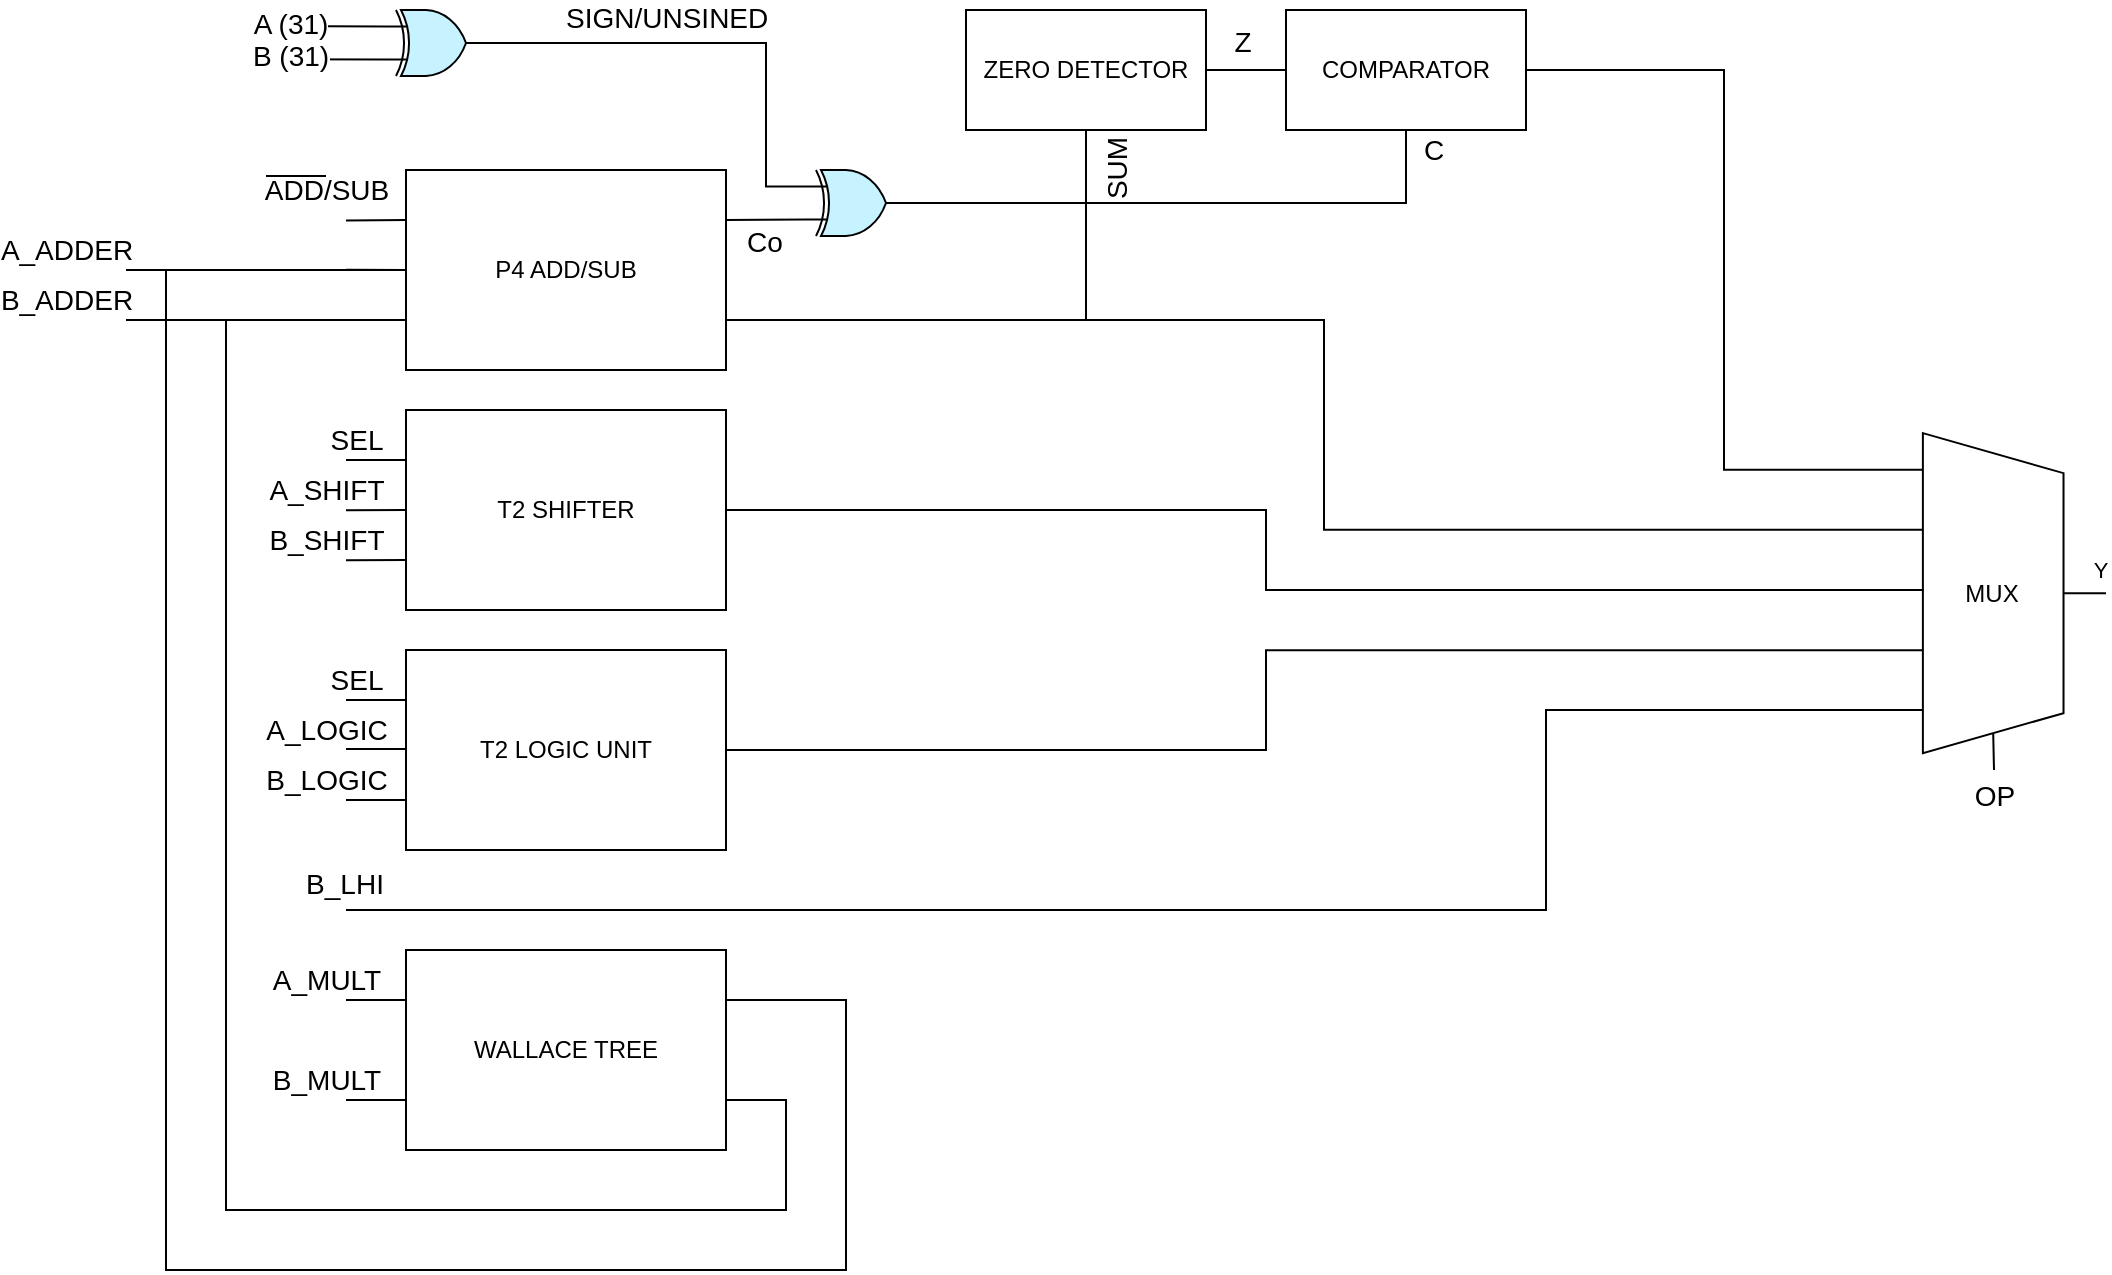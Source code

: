 <mxfile version="13.8.0" type="github">
  <diagram id="jrDMd2VkX8Fc1aG8_HDz" name="Page-1">
    <mxGraphModel dx="1577" dy="983" grid="1" gridSize="10" guides="1" tooltips="1" connect="1" arrows="1" fold="1" page="1" pageScale="1" pageWidth="850" pageHeight="1100" math="0" shadow="0">
      <root>
        <mxCell id="0" />
        <mxCell id="1" parent="0" />
        <mxCell id="ozGeXN4ysE4LUQdFKBSn-12" style="edgeStyle=orthogonalEdgeStyle;rounded=0;orthogonalLoop=1;jettySize=auto;html=1;exitX=1;exitY=0.75;exitDx=0;exitDy=0;entryX=0.5;entryY=1;entryDx=0;entryDy=0;endArrow=none;endFill=0;" parent="1" source="ozGeXN4ysE4LUQdFKBSn-1" target="ozGeXN4ysE4LUQdFKBSn-4" edge="1">
          <mxGeometry relative="1" as="geometry" />
        </mxCell>
        <mxCell id="ozGeXN4ysE4LUQdFKBSn-89" value="SUM" style="edgeLabel;html=1;align=left;verticalAlign=top;resizable=0;points=[];fontSize=14;horizontal=0;labelPosition=right;verticalLabelPosition=bottom;" parent="ozGeXN4ysE4LUQdFKBSn-12" vertex="1" connectable="0">
          <mxGeometry x="0.928" relative="1" as="geometry">
            <mxPoint y="26.55" as="offset" />
          </mxGeometry>
        </mxCell>
        <mxCell id="ozGeXN4ysE4LUQdFKBSn-39" value="" style="edgeStyle=elbowEdgeStyle;rounded=0;orthogonalLoop=1;jettySize=auto;html=1;exitX=1;exitY=0.75;exitDx=0;exitDy=0;endArrow=none;endFill=0;strokeWidth=1;jumpSize=6;entryX=0.302;entryY=1.001;entryDx=0;entryDy=0;entryPerimeter=0;" parent="1" source="ozGeXN4ysE4LUQdFKBSn-1" edge="1" target="ozGeXN4ysE4LUQdFKBSn-46">
          <mxGeometry relative="1" as="geometry">
            <mxPoint x="1050" y="460" as="targetPoint" />
          </mxGeometry>
        </mxCell>
        <mxCell id="ozGeXN4ysE4LUQdFKBSn-50" style="rounded=0;jumpSize=6;orthogonalLoop=1;jettySize=auto;html=1;exitX=1;exitY=0.25;exitDx=0;exitDy=0;entryX=0;entryY=0.75;entryDx=0;entryDy=0;entryPerimeter=0;endArrow=none;endFill=0;strokeWidth=1;" parent="1" source="ozGeXN4ysE4LUQdFKBSn-1" target="ozGeXN4ysE4LUQdFKBSn-48" edge="1">
          <mxGeometry relative="1" as="geometry" />
        </mxCell>
        <mxCell id="ozGeXN4ysE4LUQdFKBSn-91" value="Co" style="edgeLabel;html=1;align=center;verticalAlign=top;resizable=0;points=[];fontSize=14;labelPosition=center;verticalLabelPosition=bottom;" parent="ozGeXN4ysE4LUQdFKBSn-50" vertex="1" connectable="0">
          <mxGeometry x="-0.09" y="4" relative="1" as="geometry">
            <mxPoint x="1" as="offset" />
          </mxGeometry>
        </mxCell>
        <mxCell id="ozGeXN4ysE4LUQdFKBSn-68" style="edgeStyle=none;rounded=0;jumpSize=6;orthogonalLoop=1;jettySize=auto;html=1;exitX=0;exitY=0.25;exitDx=0;exitDy=0;endArrow=none;endFill=0;strokeWidth=1;" parent="1" source="ozGeXN4ysE4LUQdFKBSn-1" edge="1">
          <mxGeometry relative="1" as="geometry">
            <mxPoint x="260" y="305.286" as="targetPoint" />
          </mxGeometry>
        </mxCell>
        <mxCell id="ozGeXN4ysE4LUQdFKBSn-92" value="ADD/SUB" style="edgeLabel;html=1;align=center;verticalAlign=middle;resizable=0;points=[];fontSize=14;" parent="ozGeXN4ysE4LUQdFKBSn-68" vertex="1" connectable="0">
          <mxGeometry x="0.496" y="1" relative="1" as="geometry">
            <mxPoint x="-17.72" y="-16.21" as="offset" />
          </mxGeometry>
        </mxCell>
        <mxCell id="ozGeXN4ysE4LUQdFKBSn-69" style="edgeStyle=none;rounded=0;jumpSize=6;orthogonalLoop=1;jettySize=auto;html=1;exitX=0;exitY=0.5;exitDx=0;exitDy=0;endArrow=none;endFill=0;strokeWidth=1;" parent="1" source="ozGeXN4ysE4LUQdFKBSn-1" edge="1">
          <mxGeometry relative="1" as="geometry">
            <mxPoint x="260" y="329.857" as="targetPoint" />
          </mxGeometry>
        </mxCell>
        <mxCell id="ozGeXN4ysE4LUQdFKBSn-98" value="A_ADDER" style="edgeLabel;html=1;align=center;verticalAlign=middle;resizable=0;points=[];fontSize=14;" parent="ozGeXN4ysE4LUQdFKBSn-69" vertex="1" connectable="0">
          <mxGeometry x="0.756" y="-2" relative="1" as="geometry">
            <mxPoint x="-143.82" y="-7.87" as="offset" />
          </mxGeometry>
        </mxCell>
        <mxCell id="ozGeXN4ysE4LUQdFKBSn-70" style="edgeStyle=none;rounded=0;jumpSize=6;orthogonalLoop=1;jettySize=auto;html=1;exitX=0;exitY=0.75;exitDx=0;exitDy=0;endArrow=none;endFill=0;strokeWidth=1;" parent="1" source="ozGeXN4ysE4LUQdFKBSn-1" edge="1">
          <mxGeometry relative="1" as="geometry">
            <mxPoint x="260" y="355" as="targetPoint" />
          </mxGeometry>
        </mxCell>
        <mxCell id="wedvx3XOzd8PabM_MswD-14" style="edgeStyle=orthogonalEdgeStyle;rounded=0;orthogonalLoop=1;jettySize=auto;html=1;exitX=0;exitY=0.5;exitDx=0;exitDy=0;endArrow=none;endFill=0;" edge="1" parent="1" source="ozGeXN4ysE4LUQdFKBSn-1">
          <mxGeometry relative="1" as="geometry">
            <mxPoint x="150" y="330" as="targetPoint" />
          </mxGeometry>
        </mxCell>
        <mxCell id="wedvx3XOzd8PabM_MswD-15" style="edgeStyle=orthogonalEdgeStyle;rounded=0;orthogonalLoop=1;jettySize=auto;html=1;exitX=0;exitY=0.75;exitDx=0;exitDy=0;endArrow=none;endFill=0;" edge="1" parent="1" source="ozGeXN4ysE4LUQdFKBSn-1">
          <mxGeometry relative="1" as="geometry">
            <mxPoint x="150" y="355" as="targetPoint" />
          </mxGeometry>
        </mxCell>
        <mxCell id="ozGeXN4ysE4LUQdFKBSn-1" value="P4 ADD/SUB" style="rounded=0;whiteSpace=wrap;html=1;fillColor=none;" parent="1" vertex="1">
          <mxGeometry x="290" y="280" width="160" height="100" as="geometry" />
        </mxCell>
        <mxCell id="ozGeXN4ysE4LUQdFKBSn-40" style="edgeStyle=elbowEdgeStyle;rounded=0;orthogonalLoop=1;jettySize=auto;html=1;exitX=1;exitY=0.5;exitDx=0;exitDy=0;entryX=0.557;entryY=0.994;entryDx=0;entryDy=0;entryPerimeter=0;endArrow=none;endFill=0;strokeWidth=1;jumpSize=6;" parent="1" source="ozGeXN4ysE4LUQdFKBSn-2" edge="1">
          <mxGeometry relative="1" as="geometry">
            <mxPoint x="1048.882" y="490.036" as="targetPoint" />
            <Array as="points">
              <mxPoint x="720" y="390" />
            </Array>
          </mxGeometry>
        </mxCell>
        <mxCell id="ozGeXN4ysE4LUQdFKBSn-66" style="edgeStyle=none;rounded=0;jumpSize=6;orthogonalLoop=1;jettySize=auto;html=1;exitX=0;exitY=0.25;exitDx=0;exitDy=0;endArrow=none;endFill=0;strokeWidth=1;" parent="1" edge="1">
          <mxGeometry relative="1" as="geometry">
            <mxPoint x="260" y="450.093" as="targetPoint" />
            <mxPoint x="290" y="450" as="sourcePoint" />
          </mxGeometry>
        </mxCell>
        <mxCell id="ozGeXN4ysE4LUQdFKBSn-67" style="edgeStyle=none;rounded=0;jumpSize=6;orthogonalLoop=1;jettySize=auto;html=1;exitX=0;exitY=0.75;exitDx=0;exitDy=0;endArrow=none;endFill=0;strokeWidth=1;" parent="1" source="ozGeXN4ysE4LUQdFKBSn-2" edge="1">
          <mxGeometry relative="1" as="geometry">
            <mxPoint x="260" y="475.093" as="targetPoint" />
          </mxGeometry>
        </mxCell>
        <mxCell id="ozGeXN4ysE4LUQdFKBSn-107" style="edgeStyle=orthogonalEdgeStyle;rounded=0;jumpSize=6;orthogonalLoop=1;jettySize=auto;html=1;exitX=0;exitY=0.25;exitDx=0;exitDy=0;startSize=6;endArrow=none;endFill=0;endSize=3;strokeWidth=1;fontSize=14;" parent="1" source="ozGeXN4ysE4LUQdFKBSn-2" edge="1">
          <mxGeometry relative="1" as="geometry">
            <mxPoint x="260" y="425" as="targetPoint" />
          </mxGeometry>
        </mxCell>
        <mxCell id="ozGeXN4ysE4LUQdFKBSn-108" value="SEL" style="edgeLabel;html=1;align=center;verticalAlign=middle;resizable=0;points=[];fontSize=14;" parent="ozGeXN4ysE4LUQdFKBSn-107" vertex="1" connectable="0">
          <mxGeometry x="0.367" y="-2" relative="1" as="geometry">
            <mxPoint x="-5" y="-8" as="offset" />
          </mxGeometry>
        </mxCell>
        <mxCell id="ozGeXN4ysE4LUQdFKBSn-2" value="T2 SHIFTER" style="rounded=0;whiteSpace=wrap;html=1;fillColor=none;" parent="1" vertex="1">
          <mxGeometry x="290" y="400" width="160" height="100" as="geometry" />
        </mxCell>
        <mxCell id="ozGeXN4ysE4LUQdFKBSn-41" style="edgeStyle=elbowEdgeStyle;rounded=0;orthogonalLoop=1;jettySize=auto;html=1;exitX=1;exitY=0.5;exitDx=0;exitDy=0;entryX=0.685;entryY=0.999;entryDx=0;entryDy=0;entryPerimeter=0;endArrow=none;endFill=0;strokeWidth=1;jumpSize=6;" parent="1" source="ozGeXN4ysE4LUQdFKBSn-3" edge="1">
          <mxGeometry relative="1" as="geometry">
            <mxPoint x="1048.518" y="520.097" as="targetPoint" />
            <Array as="points">
              <mxPoint x="720" y="520" />
            </Array>
          </mxGeometry>
        </mxCell>
        <mxCell id="ozGeXN4ysE4LUQdFKBSn-63" style="edgeStyle=orthogonalEdgeStyle;rounded=0;jumpSize=6;orthogonalLoop=1;jettySize=auto;html=1;exitX=0;exitY=0.25;exitDx=0;exitDy=0;endArrow=none;endFill=0;strokeWidth=1;" parent="1" edge="1">
          <mxGeometry relative="1" as="geometry">
            <mxPoint x="260" y="569.7" as="targetPoint" />
            <mxPoint x="290" y="569.5" as="sourcePoint" />
          </mxGeometry>
        </mxCell>
        <mxCell id="ozGeXN4ysE4LUQdFKBSn-64" style="edgeStyle=orthogonalEdgeStyle;rounded=0;jumpSize=6;orthogonalLoop=1;jettySize=auto;html=1;exitX=0;exitY=0.75;exitDx=0;exitDy=0;endArrow=none;endFill=0;strokeWidth=1;" parent="1" source="ozGeXN4ysE4LUQdFKBSn-3" edge="1">
          <mxGeometry relative="1" as="geometry">
            <mxPoint x="260" y="595.2" as="targetPoint" />
          </mxGeometry>
        </mxCell>
        <mxCell id="ozGeXN4ysE4LUQdFKBSn-106" style="edgeStyle=orthogonalEdgeStyle;rounded=0;jumpSize=6;orthogonalLoop=1;jettySize=auto;html=1;exitX=0;exitY=0.25;exitDx=0;exitDy=0;startSize=6;endArrow=none;endFill=0;endSize=3;strokeWidth=1;fontSize=14;" parent="1" source="ozGeXN4ysE4LUQdFKBSn-3" edge="1">
          <mxGeometry relative="1" as="geometry">
            <mxPoint x="260" y="545" as="targetPoint" />
          </mxGeometry>
        </mxCell>
        <mxCell id="ozGeXN4ysE4LUQdFKBSn-3" value="T2 LOGIC UNIT" style="rounded=0;whiteSpace=wrap;html=1;fillColor=none;" parent="1" vertex="1">
          <mxGeometry x="290" y="520" width="160" height="100" as="geometry" />
        </mxCell>
        <mxCell id="ozGeXN4ysE4LUQdFKBSn-52" style="edgeStyle=orthogonalEdgeStyle;rounded=0;jumpSize=6;orthogonalLoop=1;jettySize=auto;html=1;exitX=1;exitY=0.5;exitDx=0;exitDy=0;entryX=0;entryY=0.5;entryDx=0;entryDy=0;endArrow=none;endFill=0;strokeWidth=1;" parent="1" source="ozGeXN4ysE4LUQdFKBSn-4" target="ozGeXN4ysE4LUQdFKBSn-6" edge="1">
          <mxGeometry relative="1" as="geometry" />
        </mxCell>
        <mxCell id="ozGeXN4ysE4LUQdFKBSn-88" value="Z" style="edgeLabel;html=1;align=center;verticalAlign=bottom;resizable=0;points=[];fontSize=14;labelPosition=center;verticalLabelPosition=top;" parent="ozGeXN4ysE4LUQdFKBSn-52" vertex="1" connectable="0">
          <mxGeometry x="-0.121" y="4" relative="1" as="geometry">
            <mxPoint as="offset" />
          </mxGeometry>
        </mxCell>
        <mxCell id="ozGeXN4ysE4LUQdFKBSn-4" value="ZERO DETECTOR" style="rounded=0;whiteSpace=wrap;html=1;fillColor=none;" parent="1" vertex="1">
          <mxGeometry x="570" y="200" width="120" height="60" as="geometry" />
        </mxCell>
        <mxCell id="ozGeXN4ysE4LUQdFKBSn-45" style="edgeStyle=elbowEdgeStyle;rounded=0;orthogonalLoop=1;jettySize=auto;html=1;exitX=1;exitY=0.5;exitDx=0;exitDy=0;entryX=0.301;entryY=1.004;entryDx=0;entryDy=0;entryPerimeter=0;endArrow=none;endFill=0;strokeWidth=1;jumpSize=6;" parent="1" source="ozGeXN4ysE4LUQdFKBSn-6" edge="1">
          <mxGeometry relative="1" as="geometry">
            <mxPoint x="1048.154" y="429.915" as="targetPoint" />
          </mxGeometry>
        </mxCell>
        <mxCell id="ozGeXN4ysE4LUQdFKBSn-6" value="COMPARATOR" style="rounded=0;whiteSpace=wrap;html=1;fillColor=none;" parent="1" vertex="1">
          <mxGeometry x="730" y="200" width="120" height="60" as="geometry" />
        </mxCell>
        <mxCell id="ozGeXN4ysE4LUQdFKBSn-61" style="edgeStyle=orthogonalEdgeStyle;rounded=0;jumpSize=6;orthogonalLoop=1;jettySize=auto;html=1;exitX=0;exitY=0.25;exitDx=0;exitDy=0;endArrow=none;endFill=0;strokeWidth=1;" parent="1" source="ozGeXN4ysE4LUQdFKBSn-7" edge="1">
          <mxGeometry relative="1" as="geometry">
            <mxPoint x="260" y="695.2" as="targetPoint" />
          </mxGeometry>
        </mxCell>
        <mxCell id="ozGeXN4ysE4LUQdFKBSn-62" style="edgeStyle=orthogonalEdgeStyle;rounded=0;jumpSize=6;orthogonalLoop=1;jettySize=auto;html=1;exitX=0;exitY=0.75;exitDx=0;exitDy=0;endArrow=none;endFill=0;strokeWidth=1;" parent="1" source="ozGeXN4ysE4LUQdFKBSn-7" edge="1">
          <mxGeometry relative="1" as="geometry">
            <mxPoint x="260" y="745.2" as="targetPoint" />
          </mxGeometry>
        </mxCell>
        <mxCell id="wedvx3XOzd8PabM_MswD-9" style="edgeStyle=orthogonalEdgeStyle;rounded=0;orthogonalLoop=1;jettySize=auto;html=1;exitX=1;exitY=0.75;exitDx=0;exitDy=0;entryX=0;entryY=0.75;entryDx=0;entryDy=0;endArrow=none;endFill=0;" edge="1" parent="1" source="ozGeXN4ysE4LUQdFKBSn-7" target="ozGeXN4ysE4LUQdFKBSn-1">
          <mxGeometry relative="1" as="geometry">
            <Array as="points">
              <mxPoint x="480" y="745" />
              <mxPoint x="480" y="800" />
              <mxPoint x="200" y="800" />
              <mxPoint x="200" y="355" />
            </Array>
          </mxGeometry>
        </mxCell>
        <mxCell id="wedvx3XOzd8PabM_MswD-10" style="edgeStyle=orthogonalEdgeStyle;rounded=0;orthogonalLoop=1;jettySize=auto;html=1;exitX=1;exitY=0.25;exitDx=0;exitDy=0;entryX=0;entryY=0.5;entryDx=0;entryDy=0;endArrow=none;endFill=0;" edge="1" parent="1" source="ozGeXN4ysE4LUQdFKBSn-7" target="ozGeXN4ysE4LUQdFKBSn-1">
          <mxGeometry relative="1" as="geometry">
            <Array as="points">
              <mxPoint x="510" y="695" />
              <mxPoint x="510" y="830" />
              <mxPoint x="170" y="830" />
              <mxPoint x="170" y="330" />
            </Array>
          </mxGeometry>
        </mxCell>
        <mxCell id="ozGeXN4ysE4LUQdFKBSn-7" value="WALLACE TREE" style="rounded=0;whiteSpace=wrap;html=1;fillColor=none;" parent="1" vertex="1">
          <mxGeometry x="290" y="670" width="160" height="100" as="geometry" />
        </mxCell>
        <mxCell id="ozGeXN4ysE4LUQdFKBSn-44" style="edgeStyle=elbowEdgeStyle;rounded=0;orthogonalLoop=1;jettySize=auto;html=1;entryX=0.938;entryY=1.005;entryDx=0;entryDy=0;entryPerimeter=0;endArrow=none;endFill=0;strokeWidth=1;jumpSize=6;" parent="1" edge="1">
          <mxGeometry relative="1" as="geometry">
            <mxPoint x="260" y="650" as="sourcePoint" />
            <mxPoint x="1048.081" y="550.004" as="targetPoint" />
            <Array as="points">
              <mxPoint x="860" y="540.49" />
              <mxPoint x="900" y="620.49" />
              <mxPoint x="980" y="850.49" />
              <mxPoint x="920" y="680.49" />
              <mxPoint x="780" y="830.49" />
            </Array>
          </mxGeometry>
        </mxCell>
        <mxCell id="ozGeXN4ysE4LUQdFKBSn-111" value="B_LHI" style="edgeLabel;html=1;align=center;verticalAlign=middle;resizable=0;points=[];fontSize=14;" parent="ozGeXN4ysE4LUQdFKBSn-44" vertex="1" connectable="0">
          <mxGeometry x="0.245" y="598" relative="1" as="geometry">
            <mxPoint x="-554.29" y="585" as="offset" />
          </mxGeometry>
        </mxCell>
        <mxCell id="ozGeXN4ysE4LUQdFKBSn-74" style="edgeStyle=none;rounded=0;jumpSize=6;orthogonalLoop=1;jettySize=auto;html=1;exitX=1;exitY=0.5;exitDx=0;exitDy=0;endArrow=none;endFill=0;strokeWidth=1;" parent="1" source="ozGeXN4ysE4LUQdFKBSn-46" edge="1">
          <mxGeometry relative="1" as="geometry">
            <mxPoint x="1084" y="580" as="targetPoint" />
          </mxGeometry>
        </mxCell>
        <mxCell id="ozGeXN4ysE4LUQdFKBSn-80" value="OP" style="edgeLabel;html=1;align=center;verticalAlign=top;resizable=0;points=[];fontSize=14;labelPosition=center;verticalLabelPosition=bottom;" parent="ozGeXN4ysE4LUQdFKBSn-74" vertex="1" connectable="0">
          <mxGeometry x="0.751" relative="1" as="geometry">
            <mxPoint as="offset" />
          </mxGeometry>
        </mxCell>
        <mxCell id="wedvx3XOzd8PabM_MswD-11" style="edgeStyle=orthogonalEdgeStyle;rounded=0;orthogonalLoop=1;jettySize=auto;html=1;exitX=0.5;exitY=0;exitDx=0;exitDy=0;endArrow=none;endFill=0;" edge="1" parent="1" source="ozGeXN4ysE4LUQdFKBSn-46">
          <mxGeometry relative="1" as="geometry">
            <mxPoint x="1140" y="491.605" as="targetPoint" />
          </mxGeometry>
        </mxCell>
        <mxCell id="wedvx3XOzd8PabM_MswD-12" value="Y" style="edgeLabel;html=1;align=center;verticalAlign=middle;resizable=0;points=[];" vertex="1" connectable="0" parent="wedvx3XOzd8PabM_MswD-11">
          <mxGeometry x="0.321" relative="1" as="geometry">
            <mxPoint x="4" y="-11.59" as="offset" />
          </mxGeometry>
        </mxCell>
        <mxCell id="ozGeXN4ysE4LUQdFKBSn-46" value="MUX" style="shape=trapezoid;perimeter=trapezoidPerimeter;whiteSpace=wrap;html=1;fixedSize=1;rotation=90;fillColor=none;verticalAlign=middle;labelPosition=center;verticalLabelPosition=middle;align=center;horizontal=0;" parent="1" vertex="1">
          <mxGeometry x="1003.6" y="456.41" width="160" height="70.32" as="geometry" />
        </mxCell>
        <mxCell id="ozGeXN4ysE4LUQdFKBSn-51" style="edgeStyle=orthogonalEdgeStyle;rounded=0;jumpSize=6;orthogonalLoop=1;jettySize=auto;html=1;exitX=1;exitY=0.5;exitDx=0;exitDy=0;exitPerimeter=0;entryX=0.5;entryY=1;entryDx=0;entryDy=0;endArrow=none;endFill=0;strokeWidth=1;" parent="1" source="ozGeXN4ysE4LUQdFKBSn-48" target="ozGeXN4ysE4LUQdFKBSn-6" edge="1">
          <mxGeometry relative="1" as="geometry" />
        </mxCell>
        <mxCell id="ozGeXN4ysE4LUQdFKBSn-90" value="C" style="edgeLabel;html=1;align=left;verticalAlign=bottom;resizable=0;points=[];fontSize=14;horizontal=1;labelPosition=right;verticalLabelPosition=top;" parent="ozGeXN4ysE4LUQdFKBSn-51" vertex="1" connectable="0">
          <mxGeometry x="0.882" relative="1" as="geometry">
            <mxPoint x="7" y="3.5" as="offset" />
          </mxGeometry>
        </mxCell>
        <mxCell id="ozGeXN4ysE4LUQdFKBSn-48" value="" style="verticalLabelPosition=bottom;shadow=0;dashed=0;align=center;html=1;verticalAlign=top;shape=mxgraph.electrical.logic_gates.logic_gate;operation=xor;fillColor=#C7F2FF;" parent="1" vertex="1">
          <mxGeometry x="490" y="280" width="50" height="33" as="geometry" />
        </mxCell>
        <mxCell id="ozGeXN4ysE4LUQdFKBSn-54" style="edgeStyle=orthogonalEdgeStyle;rounded=0;jumpSize=6;orthogonalLoop=1;jettySize=auto;html=1;exitX=1;exitY=0.5;exitDx=0;exitDy=0;exitPerimeter=0;entryX=0;entryY=0.25;entryDx=0;entryDy=0;entryPerimeter=0;endArrow=none;endFill=0;strokeWidth=1;" parent="1" source="ozGeXN4ysE4LUQdFKBSn-53" target="ozGeXN4ysE4LUQdFKBSn-48" edge="1">
          <mxGeometry relative="1" as="geometry">
            <Array as="points">
              <mxPoint x="470" y="217" />
              <mxPoint x="470" y="288" />
            </Array>
          </mxGeometry>
        </mxCell>
        <mxCell id="ozGeXN4ysE4LUQdFKBSn-85" value="SIGN/UNSINED" style="edgeLabel;html=1;align=left;verticalAlign=bottom;resizable=0;points=[];fontSize=14;labelPosition=right;verticalLabelPosition=top;" parent="ozGeXN4ysE4LUQdFKBSn-54" vertex="1" connectable="0">
          <mxGeometry x="-0.678" y="2" relative="1" as="geometry">
            <mxPoint as="offset" />
          </mxGeometry>
        </mxCell>
        <mxCell id="ozGeXN4ysE4LUQdFKBSn-97" style="edgeStyle=none;rounded=0;jumpSize=6;orthogonalLoop=1;jettySize=auto;html=1;endArrow=none;endFill=0;strokeWidth=1;startSize=6;endSize=3;" parent="1" edge="1">
          <mxGeometry relative="1" as="geometry">
            <mxPoint x="220" y="283" as="targetPoint" />
            <mxPoint x="250" y="283" as="sourcePoint" />
          </mxGeometry>
        </mxCell>
        <mxCell id="ozGeXN4ysE4LUQdFKBSn-99" value="B_ADDER" style="edgeLabel;html=1;align=center;verticalAlign=middle;resizable=0;points=[];fontSize=14;" parent="1" vertex="1" connectable="0">
          <mxGeometry x="120.001" y="345.004" as="geometry" />
        </mxCell>
        <mxCell id="ozGeXN4ysE4LUQdFKBSn-100" value="A_SHIFT" style="edgeLabel;html=1;align=center;verticalAlign=middle;resizable=0;points=[];fontSize=14;" parent="1" vertex="1" connectable="0">
          <mxGeometry x="250.001" y="440.004" as="geometry" />
        </mxCell>
        <mxCell id="ozGeXN4ysE4LUQdFKBSn-101" value="A_LOGIC" style="edgeLabel;html=1;align=center;verticalAlign=middle;resizable=0;points=[];fontSize=14;" parent="1" vertex="1" connectable="0">
          <mxGeometry x="250.001" y="559.504" as="geometry" />
        </mxCell>
        <mxCell id="ozGeXN4ysE4LUQdFKBSn-102" value="A_MULT" style="edgeLabel;html=1;align=center;verticalAlign=middle;resizable=0;points=[];fontSize=14;" parent="1" vertex="1" connectable="0">
          <mxGeometry x="250.001" y="685.004" as="geometry" />
        </mxCell>
        <mxCell id="ozGeXN4ysE4LUQdFKBSn-103" value="B_MULT" style="edgeLabel;html=1;align=center;verticalAlign=middle;resizable=0;points=[];fontSize=14;" parent="1" vertex="1" connectable="0">
          <mxGeometry x="250.001" y="735.004" as="geometry" />
        </mxCell>
        <mxCell id="ozGeXN4ysE4LUQdFKBSn-104" value="B_LOGIC" style="edgeLabel;html=1;align=center;verticalAlign=middle;resizable=0;points=[];fontSize=14;" parent="1" vertex="1" connectable="0">
          <mxGeometry x="250.001" y="585.004" as="geometry" />
        </mxCell>
        <mxCell id="ozGeXN4ysE4LUQdFKBSn-105" value="B_SHIFT" style="edgeLabel;html=1;align=center;verticalAlign=middle;resizable=0;points=[];fontSize=14;" parent="1" vertex="1" connectable="0">
          <mxGeometry x="250.001" y="465.004" as="geometry" />
        </mxCell>
        <mxCell id="ozGeXN4ysE4LUQdFKBSn-110" value="SEL" style="text;html=1;align=center;verticalAlign=middle;resizable=0;points=[];autosize=1;fontSize=14;" parent="1" vertex="1">
          <mxGeometry x="245" y="525" width="40" height="20" as="geometry" />
        </mxCell>
        <mxCell id="wedvx3XOzd8PabM_MswD-1" value="" style="group" vertex="1" connectable="0" parent="1">
          <mxGeometry x="220" y="200" width="110" height="33" as="geometry" />
        </mxCell>
        <mxCell id="ozGeXN4ysE4LUQdFKBSn-71" style="edgeStyle=none;rounded=0;jumpSize=6;orthogonalLoop=1;jettySize=auto;html=1;exitX=0;exitY=0.75;exitDx=0;exitDy=0;exitPerimeter=0;endArrow=none;endFill=0;strokeWidth=1;" parent="wedvx3XOzd8PabM_MswD-1" source="ozGeXN4ysE4LUQdFKBSn-53" edge="1">
          <mxGeometry relative="1" as="geometry">
            <mxPoint y="24.571" as="targetPoint" />
          </mxGeometry>
        </mxCell>
        <mxCell id="ozGeXN4ysE4LUQdFKBSn-83" value="B (31)" style="edgeLabel;html=1;align=center;verticalAlign=middle;resizable=0;points=[];fontSize=14;" parent="ozGeXN4ysE4LUQdFKBSn-71" vertex="1" connectable="0">
          <mxGeometry x="0.605" y="-2" relative="1" as="geometry">
            <mxPoint as="offset" />
          </mxGeometry>
        </mxCell>
        <mxCell id="ozGeXN4ysE4LUQdFKBSn-72" style="edgeStyle=none;rounded=0;jumpSize=6;orthogonalLoop=1;jettySize=auto;html=1;exitX=0;exitY=0.25;exitDx=0;exitDy=0;exitPerimeter=0;endArrow=none;endFill=0;strokeWidth=1;" parent="wedvx3XOzd8PabM_MswD-1" source="ozGeXN4ysE4LUQdFKBSn-53" edge="1">
          <mxGeometry relative="1" as="geometry">
            <mxPoint y="8" as="targetPoint" />
          </mxGeometry>
        </mxCell>
        <mxCell id="ozGeXN4ysE4LUQdFKBSn-82" value="A (31)" style="edgeLabel;html=1;align=center;verticalAlign=middle;resizable=0;points=[];fontSize=14;labelPosition=center;verticalLabelPosition=middle;" parent="ozGeXN4ysE4LUQdFKBSn-72" vertex="1" connectable="0">
          <mxGeometry x="0.605" y="-1" relative="1" as="geometry">
            <mxPoint as="offset" />
          </mxGeometry>
        </mxCell>
        <mxCell id="ozGeXN4ysE4LUQdFKBSn-53" value="" style="verticalLabelPosition=bottom;shadow=0;dashed=0;align=center;html=1;verticalAlign=top;shape=mxgraph.electrical.logic_gates.logic_gate;operation=xor;fillColor=#C7F2FF;" parent="wedvx3XOzd8PabM_MswD-1" vertex="1">
          <mxGeometry x="60" width="50" height="33" as="geometry" />
        </mxCell>
      </root>
    </mxGraphModel>
  </diagram>
</mxfile>
